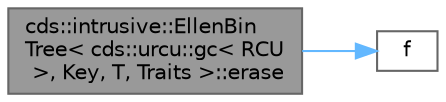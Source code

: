 digraph "cds::intrusive::EllenBinTree&lt; cds::urcu::gc&lt; RCU &gt;, Key, T, Traits &gt;::erase"
{
 // LATEX_PDF_SIZE
  bgcolor="transparent";
  edge [fontname=Helvetica,fontsize=10,labelfontname=Helvetica,labelfontsize=10];
  node [fontname=Helvetica,fontsize=10,shape=box,height=0.2,width=0.4];
  rankdir="LR";
  Node1 [id="Node000001",label="cds::intrusive::EllenBin\lTree\< cds::urcu::gc\< RCU\l \>, Key, T, Traits \>::erase",height=0.2,width=0.4,color="gray40", fillcolor="grey60", style="filled", fontcolor="black",tooltip="Deletes the item from the tree"];
  Node1 -> Node2 [id="edge2_Node000001_Node000002",color="steelblue1",style="solid",tooltip=" "];
  Node2 [id="Node000002",label="f",height=0.2,width=0.4,color="grey40", fillcolor="white", style="filled",URL="$cxx11__tensor__map_8cpp.html#a7f507fea02198f6cb81c86640c7b1a4e",tooltip=" "];
}
